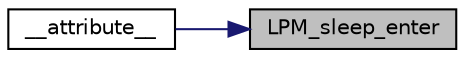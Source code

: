 digraph "LPM_sleep_enter"
{
 // INTERACTIVE_SVG=YES
 // LATEX_PDF_SIZE
  edge [fontname="Helvetica",fontsize="10",labelfontname="Helvetica",labelfontsize="10"];
  node [fontname="Helvetica",fontsize="10",shape=record];
  rankdir="RL";
  Node1 [label="LPM_sleep_enter",height=0.2,width=0.4,color="black", fillcolor="grey75", style="filled", fontcolor="black",tooltip="System callback invoked by MGR_LPM at SLEEP mode entering."];
  Node1 -> Node2 [dir="back",color="midnightblue",fontsize="10",style="solid",fontname="Helvetica"];
  Node2 [label="__attribute__",height=0.2,width=0.4,color="black", fillcolor="white", style="filled",URL="$db/dca/group___m_g_r___l_p_m.html#ga5e3c04e1820c16433ff591dde81e7449",tooltip=" "];
}
